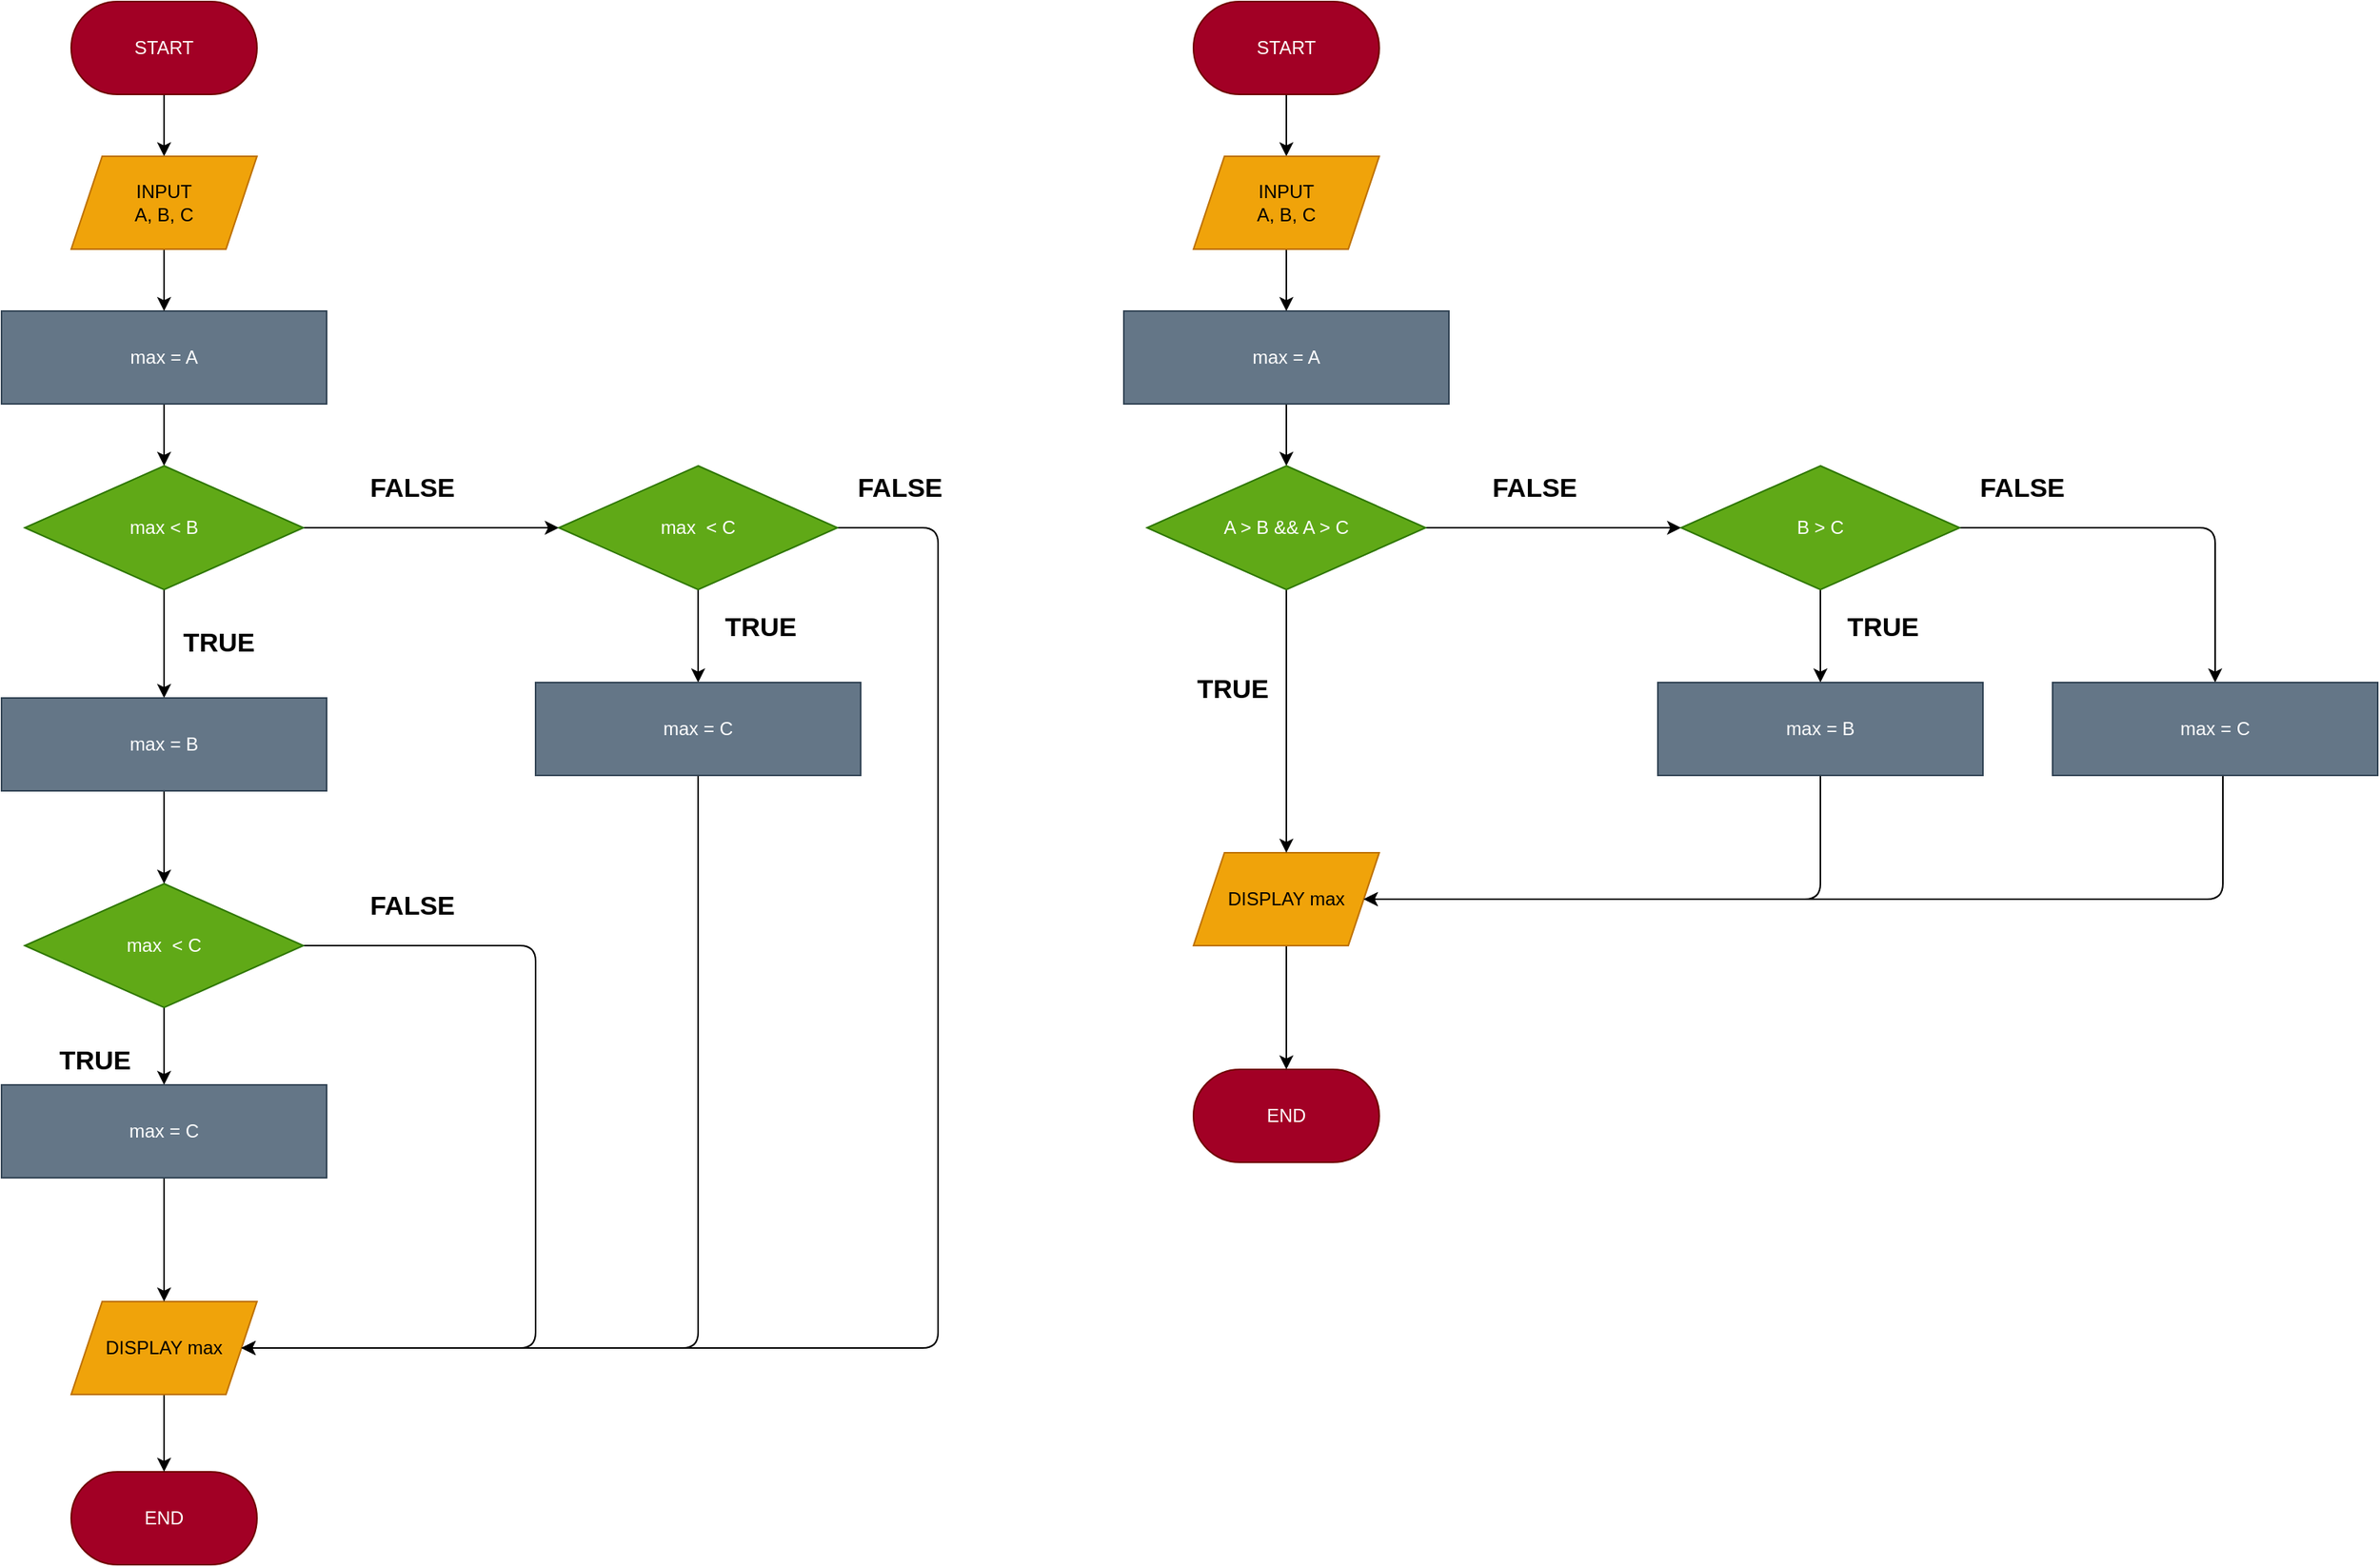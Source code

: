 <mxfile>
    <diagram id="8TZ1irDGuu-6OnGdBVmA" name="Page-1">
        <mxGraphModel dx="2985" dy="1790" grid="1" gridSize="10" guides="1" tooltips="1" connect="1" arrows="1" fold="1" page="1" pageScale="1" pageWidth="850" pageHeight="1100" math="0" shadow="0">
            <root>
                <mxCell id="0"/>
                <mxCell id="1" parent="0"/>
                <mxCell id="2" style="edgeStyle=none;html=1;exitX=0.5;exitY=1;exitDx=0;exitDy=0;entryX=0.5;entryY=0;entryDx=0;entryDy=0;" edge="1" parent="1" source="3" target="8">
                    <mxGeometry relative="1" as="geometry"/>
                </mxCell>
                <mxCell id="3" value="START" style="rounded=1;whiteSpace=wrap;html=1;arcSize=50;fillColor=#a20025;fontColor=#ffffff;strokeColor=#6F0000;" vertex="1" parent="1">
                    <mxGeometry x="240" y="20" width="120" height="60" as="geometry"/>
                </mxCell>
                <mxCell id="4" value="END" style="rounded=1;whiteSpace=wrap;html=1;arcSize=50;fillColor=#a20025;fontColor=#ffffff;strokeColor=#6F0000;" vertex="1" parent="1">
                    <mxGeometry x="240" y="970" width="120" height="60" as="geometry"/>
                </mxCell>
                <mxCell id="16" style="edgeStyle=none;html=1;exitX=0.5;exitY=1;exitDx=0;exitDy=0;entryX=0.5;entryY=0;entryDx=0;entryDy=0;" edge="1" parent="1" source="6" target="11">
                    <mxGeometry relative="1" as="geometry"/>
                </mxCell>
                <mxCell id="6" value="max = A" style="rounded=0;whiteSpace=wrap;html=1;fillColor=#647687;strokeColor=#314354;fontColor=#ffffff;" vertex="1" parent="1">
                    <mxGeometry x="195" y="220" width="210" height="60" as="geometry"/>
                </mxCell>
                <mxCell id="7" style="edgeStyle=none;html=1;exitX=0.5;exitY=1;exitDx=0;exitDy=0;entryX=0.5;entryY=0;entryDx=0;entryDy=0;" edge="1" parent="1" source="8" target="6">
                    <mxGeometry relative="1" as="geometry"/>
                </mxCell>
                <mxCell id="8" value="INPUT&lt;br&gt;A, B, C" style="shape=parallelogram;perimeter=parallelogramPerimeter;whiteSpace=wrap;html=1;fixedSize=1;fillColor=#f0a30a;strokeColor=#BD7000;fontColor=#000000;" vertex="1" parent="1">
                    <mxGeometry x="240" y="120" width="120" height="60" as="geometry"/>
                </mxCell>
                <mxCell id="9" style="edgeStyle=none;html=1;exitX=0.5;exitY=1;exitDx=0;exitDy=0;entryX=0.5;entryY=0;entryDx=0;entryDy=0;" edge="1" parent="1" source="10" target="4">
                    <mxGeometry relative="1" as="geometry"/>
                </mxCell>
                <mxCell id="10" value="DISPLAY max" style="shape=parallelogram;perimeter=parallelogramPerimeter;whiteSpace=wrap;html=1;fixedSize=1;fillColor=#f0a30a;strokeColor=#BD7000;fontColor=#000000;" vertex="1" parent="1">
                    <mxGeometry x="240" y="860" width="120" height="60" as="geometry"/>
                </mxCell>
                <mxCell id="17" style="edgeStyle=none;html=1;exitX=0.5;exitY=1;exitDx=0;exitDy=0;entryX=0.5;entryY=0;entryDx=0;entryDy=0;" edge="1" parent="1" source="11" target="13">
                    <mxGeometry relative="1" as="geometry"/>
                </mxCell>
                <mxCell id="29" style="edgeStyle=none;html=1;exitX=1;exitY=0.5;exitDx=0;exitDy=0;entryX=0;entryY=0.5;entryDx=0;entryDy=0;fontSize=17;" edge="1" parent="1" source="11" target="27">
                    <mxGeometry relative="1" as="geometry"/>
                </mxCell>
                <mxCell id="11" value="max &amp;lt; B" style="rhombus;whiteSpace=wrap;html=1;fillColor=#60a917;fontColor=#ffffff;strokeColor=#2D7600;" vertex="1" parent="1">
                    <mxGeometry x="210" y="320" width="180" height="80" as="geometry"/>
                </mxCell>
                <mxCell id="20" style="edgeStyle=none;html=1;exitX=0.5;exitY=1;exitDx=0;exitDy=0;entryX=0.5;entryY=0;entryDx=0;entryDy=0;" edge="1" parent="1" source="12" target="18">
                    <mxGeometry relative="1" as="geometry"/>
                </mxCell>
                <mxCell id="34" style="edgeStyle=none;html=1;exitX=1;exitY=0.5;exitDx=0;exitDy=0;entryX=1;entryY=0.5;entryDx=0;entryDy=0;fontSize=17;" edge="1" parent="1" source="12" target="10">
                    <mxGeometry relative="1" as="geometry">
                        <Array as="points">
                            <mxPoint x="540" y="630"/>
                            <mxPoint x="540" y="890"/>
                        </Array>
                    </mxGeometry>
                </mxCell>
                <mxCell id="12" value="max&amp;nbsp; &amp;lt; C" style="rhombus;whiteSpace=wrap;html=1;fillColor=#60a917;fontColor=#ffffff;strokeColor=#2D7600;" vertex="1" parent="1">
                    <mxGeometry x="210" y="590" width="180" height="80" as="geometry"/>
                </mxCell>
                <mxCell id="19" style="edgeStyle=none;html=1;exitX=0.5;exitY=1;exitDx=0;exitDy=0;entryX=0.5;entryY=0;entryDx=0;entryDy=0;" edge="1" parent="1" source="13" target="12">
                    <mxGeometry relative="1" as="geometry"/>
                </mxCell>
                <mxCell id="13" value="max = B" style="rounded=0;whiteSpace=wrap;html=1;fillColor=#647687;strokeColor=#314354;fontColor=#ffffff;" vertex="1" parent="1">
                    <mxGeometry x="195" y="470" width="210" height="60" as="geometry"/>
                </mxCell>
                <mxCell id="21" style="edgeStyle=none;html=1;exitX=0.5;exitY=1;exitDx=0;exitDy=0;entryX=0.5;entryY=0;entryDx=0;entryDy=0;" edge="1" parent="1" source="18" target="10">
                    <mxGeometry relative="1" as="geometry"/>
                </mxCell>
                <mxCell id="18" value="max = C" style="rounded=0;whiteSpace=wrap;html=1;fillColor=#647687;strokeColor=#314354;fontColor=#ffffff;" vertex="1" parent="1">
                    <mxGeometry x="195" y="720" width="210" height="60" as="geometry"/>
                </mxCell>
                <mxCell id="22" value="TRUE" style="text;html=1;align=center;verticalAlign=middle;resizable=0;points=[];autosize=1;strokeColor=none;fillColor=none;fontSize=17;fontStyle=1" vertex="1" parent="1">
                    <mxGeometry x="300" y="420" width="70" height="30" as="geometry"/>
                </mxCell>
                <mxCell id="23" value="TRUE" style="text;html=1;align=center;verticalAlign=middle;resizable=0;points=[];autosize=1;strokeColor=none;fillColor=none;fontSize=17;fontStyle=1" vertex="1" parent="1">
                    <mxGeometry x="220" y="690" width="70" height="30" as="geometry"/>
                </mxCell>
                <mxCell id="30" style="edgeStyle=none;html=1;exitX=0.5;exitY=1;exitDx=0;exitDy=0;fontSize=17;" edge="1" parent="1" source="27" target="28">
                    <mxGeometry relative="1" as="geometry"/>
                </mxCell>
                <mxCell id="33" style="edgeStyle=none;html=1;exitX=1;exitY=0.5;exitDx=0;exitDy=0;entryX=1;entryY=0.5;entryDx=0;entryDy=0;fontSize=17;" edge="1" parent="1" source="27" target="10">
                    <mxGeometry relative="1" as="geometry">
                        <Array as="points">
                            <mxPoint x="800" y="360"/>
                            <mxPoint x="800" y="890"/>
                        </Array>
                    </mxGeometry>
                </mxCell>
                <mxCell id="27" value="max&amp;nbsp; &amp;lt; C" style="rhombus;whiteSpace=wrap;html=1;fillColor=#60a917;fontColor=#ffffff;strokeColor=#2D7600;" vertex="1" parent="1">
                    <mxGeometry x="555" y="320" width="180" height="80" as="geometry"/>
                </mxCell>
                <mxCell id="37" style="edgeStyle=none;html=1;exitX=0.5;exitY=1;exitDx=0;exitDy=0;entryX=1;entryY=0.5;entryDx=0;entryDy=0;fontSize=17;" edge="1" parent="1" source="28" target="10">
                    <mxGeometry relative="1" as="geometry">
                        <Array as="points">
                            <mxPoint x="645" y="890"/>
                        </Array>
                    </mxGeometry>
                </mxCell>
                <mxCell id="28" value="max = C" style="rounded=0;whiteSpace=wrap;html=1;fillColor=#647687;strokeColor=#314354;fontColor=#ffffff;" vertex="1" parent="1">
                    <mxGeometry x="540" y="460" width="210" height="60" as="geometry"/>
                </mxCell>
                <mxCell id="31" value="TRUE" style="text;html=1;align=center;verticalAlign=middle;resizable=0;points=[];autosize=1;strokeColor=none;fillColor=none;fontSize=17;fontStyle=1" vertex="1" parent="1">
                    <mxGeometry x="650" y="410" width="70" height="30" as="geometry"/>
                </mxCell>
                <mxCell id="32" value="FALSE" style="text;html=1;align=center;verticalAlign=middle;resizable=0;points=[];autosize=1;strokeColor=none;fillColor=none;fontSize=17;fontStyle=1" vertex="1" parent="1">
                    <mxGeometry x="420" y="320" width="80" height="30" as="geometry"/>
                </mxCell>
                <mxCell id="35" value="FALSE" style="text;html=1;align=center;verticalAlign=middle;resizable=0;points=[];autosize=1;strokeColor=none;fillColor=none;fontSize=17;fontStyle=1" vertex="1" parent="1">
                    <mxGeometry x="420" y="590" width="80" height="30" as="geometry"/>
                </mxCell>
                <mxCell id="36" value="FALSE" style="text;html=1;align=center;verticalAlign=middle;resizable=0;points=[];autosize=1;strokeColor=none;fillColor=none;fontSize=17;fontStyle=1" vertex="1" parent="1">
                    <mxGeometry x="735" y="320" width="80" height="30" as="geometry"/>
                </mxCell>
                <mxCell id="38" style="edgeStyle=none;html=1;exitX=0.5;exitY=1;exitDx=0;exitDy=0;entryX=0.5;entryY=0;entryDx=0;entryDy=0;" edge="1" source="39" target="44" parent="1">
                    <mxGeometry relative="1" as="geometry"/>
                </mxCell>
                <mxCell id="39" value="START" style="rounded=1;whiteSpace=wrap;html=1;arcSize=50;fillColor=#a20025;fontColor=#ffffff;strokeColor=#6F0000;" vertex="1" parent="1">
                    <mxGeometry x="965" y="20" width="120" height="60" as="geometry"/>
                </mxCell>
                <mxCell id="40" value="END" style="rounded=1;whiteSpace=wrap;html=1;arcSize=50;fillColor=#a20025;fontColor=#ffffff;strokeColor=#6F0000;" vertex="1" parent="1">
                    <mxGeometry x="965" y="710" width="120" height="60" as="geometry"/>
                </mxCell>
                <mxCell id="41" style="edgeStyle=none;html=1;exitX=0.5;exitY=1;exitDx=0;exitDy=0;entryX=0.5;entryY=0;entryDx=0;entryDy=0;" edge="1" source="42" target="49" parent="1">
                    <mxGeometry relative="1" as="geometry"/>
                </mxCell>
                <mxCell id="42" value="max = A" style="rounded=0;whiteSpace=wrap;html=1;fillColor=#647687;strokeColor=#314354;fontColor=#ffffff;" vertex="1" parent="1">
                    <mxGeometry x="920" y="220" width="210" height="60" as="geometry"/>
                </mxCell>
                <mxCell id="43" style="edgeStyle=none;html=1;exitX=0.5;exitY=1;exitDx=0;exitDy=0;entryX=0.5;entryY=0;entryDx=0;entryDy=0;" edge="1" source="44" target="42" parent="1">
                    <mxGeometry relative="1" as="geometry"/>
                </mxCell>
                <mxCell id="44" value="INPUT&lt;br&gt;A, B, C" style="shape=parallelogram;perimeter=parallelogramPerimeter;whiteSpace=wrap;html=1;fixedSize=1;fillColor=#f0a30a;strokeColor=#BD7000;fontColor=#000000;" vertex="1" parent="1">
                    <mxGeometry x="965" y="120" width="120" height="60" as="geometry"/>
                </mxCell>
                <mxCell id="45" style="edgeStyle=none;html=1;exitX=0.5;exitY=1;exitDx=0;exitDy=0;entryX=0.5;entryY=0;entryDx=0;entryDy=0;" edge="1" source="46" target="40" parent="1">
                    <mxGeometry relative="1" as="geometry"/>
                </mxCell>
                <mxCell id="46" value="DISPLAY max" style="shape=parallelogram;perimeter=parallelogramPerimeter;whiteSpace=wrap;html=1;fixedSize=1;fillColor=#f0a30a;strokeColor=#BD7000;fontColor=#000000;" vertex="1" parent="1">
                    <mxGeometry x="965" y="570" width="120" height="60" as="geometry"/>
                </mxCell>
                <mxCell id="47" style="edgeStyle=none;html=1;exitX=0.5;exitY=1;exitDx=0;exitDy=0;entryX=0.5;entryY=0;entryDx=0;entryDy=0;" edge="1" source="49" target="46" parent="1">
                    <mxGeometry relative="1" as="geometry">
                        <mxPoint x="1025" y="470" as="targetPoint"/>
                    </mxGeometry>
                </mxCell>
                <mxCell id="48" style="edgeStyle=none;html=1;exitX=1;exitY=0.5;exitDx=0;exitDy=0;entryX=0;entryY=0.5;entryDx=0;entryDy=0;fontSize=17;" edge="1" source="49" target="61" parent="1">
                    <mxGeometry relative="1" as="geometry"/>
                </mxCell>
                <mxCell id="49" value="A &amp;gt; B &amp;amp;&amp;amp; A &amp;gt; C" style="rhombus;whiteSpace=wrap;html=1;fillColor=#60a917;fontColor=#ffffff;strokeColor=#2D7600;" vertex="1" parent="1">
                    <mxGeometry x="935" y="320" width="180" height="80" as="geometry"/>
                </mxCell>
                <mxCell id="59" style="edgeStyle=none;html=1;exitX=0.5;exitY=1;exitDx=0;exitDy=0;fontSize=17;" edge="1" source="61" target="63" parent="1">
                    <mxGeometry relative="1" as="geometry"/>
                </mxCell>
                <mxCell id="60" style="edgeStyle=none;html=1;entryX=1;entryY=0.5;entryDx=0;entryDy=0;fontSize=17;" edge="1" target="46" parent="1">
                    <mxGeometry relative="1" as="geometry">
                        <mxPoint x="1630" y="520" as="sourcePoint"/>
                        <Array as="points">
                            <mxPoint x="1630" y="600"/>
                        </Array>
                    </mxGeometry>
                </mxCell>
                <mxCell id="71" style="edgeStyle=none;html=1;exitX=1;exitY=0.5;exitDx=0;exitDy=0;entryX=0.5;entryY=0;entryDx=0;entryDy=0;fontSize=17;" edge="1" parent="1" source="61" target="70">
                    <mxGeometry relative="1" as="geometry">
                        <Array as="points">
                            <mxPoint x="1625" y="360"/>
                        </Array>
                    </mxGeometry>
                </mxCell>
                <mxCell id="61" value="B &amp;gt; C" style="rhombus;whiteSpace=wrap;html=1;fillColor=#60a917;fontColor=#ffffff;strokeColor=#2D7600;" vertex="1" parent="1">
                    <mxGeometry x="1280" y="320" width="180" height="80" as="geometry"/>
                </mxCell>
                <mxCell id="62" style="edgeStyle=none;html=1;exitX=0.5;exitY=1;exitDx=0;exitDy=0;entryX=1;entryY=0.5;entryDx=0;entryDy=0;fontSize=17;" edge="1" source="63" target="46" parent="1">
                    <mxGeometry relative="1" as="geometry">
                        <Array as="points">
                            <mxPoint x="1370" y="600"/>
                        </Array>
                    </mxGeometry>
                </mxCell>
                <mxCell id="63" value="max = B" style="rounded=0;whiteSpace=wrap;html=1;fillColor=#647687;strokeColor=#314354;fontColor=#ffffff;" vertex="1" parent="1">
                    <mxGeometry x="1265" y="460" width="210" height="60" as="geometry"/>
                </mxCell>
                <mxCell id="64" value="TRUE" style="text;html=1;align=center;verticalAlign=middle;resizable=0;points=[];autosize=1;strokeColor=none;fillColor=none;fontSize=17;fontStyle=1" vertex="1" parent="1">
                    <mxGeometry x="1375" y="410" width="70" height="30" as="geometry"/>
                </mxCell>
                <mxCell id="65" value="FALSE" style="text;html=1;align=center;verticalAlign=middle;resizable=0;points=[];autosize=1;strokeColor=none;fillColor=none;fontSize=17;fontStyle=1" vertex="1" parent="1">
                    <mxGeometry x="1145" y="320" width="80" height="30" as="geometry"/>
                </mxCell>
                <mxCell id="66" value="TRUE" style="text;html=1;align=center;verticalAlign=middle;resizable=0;points=[];autosize=1;strokeColor=none;fillColor=none;fontSize=17;fontStyle=1" vertex="1" parent="1">
                    <mxGeometry x="955" y="450" width="70" height="30" as="geometry"/>
                </mxCell>
                <mxCell id="67" value="FALSE" style="text;html=1;align=center;verticalAlign=middle;resizable=0;points=[];autosize=1;strokeColor=none;fillColor=none;fontSize=17;fontStyle=1" vertex="1" parent="1">
                    <mxGeometry x="1460" y="320" width="80" height="30" as="geometry"/>
                </mxCell>
                <mxCell id="70" value="max = C" style="rounded=0;whiteSpace=wrap;html=1;fillColor=#647687;strokeColor=#314354;fontColor=#ffffff;" vertex="1" parent="1">
                    <mxGeometry x="1520" y="460" width="210" height="60" as="geometry"/>
                </mxCell>
            </root>
        </mxGraphModel>
    </diagram>
</mxfile>